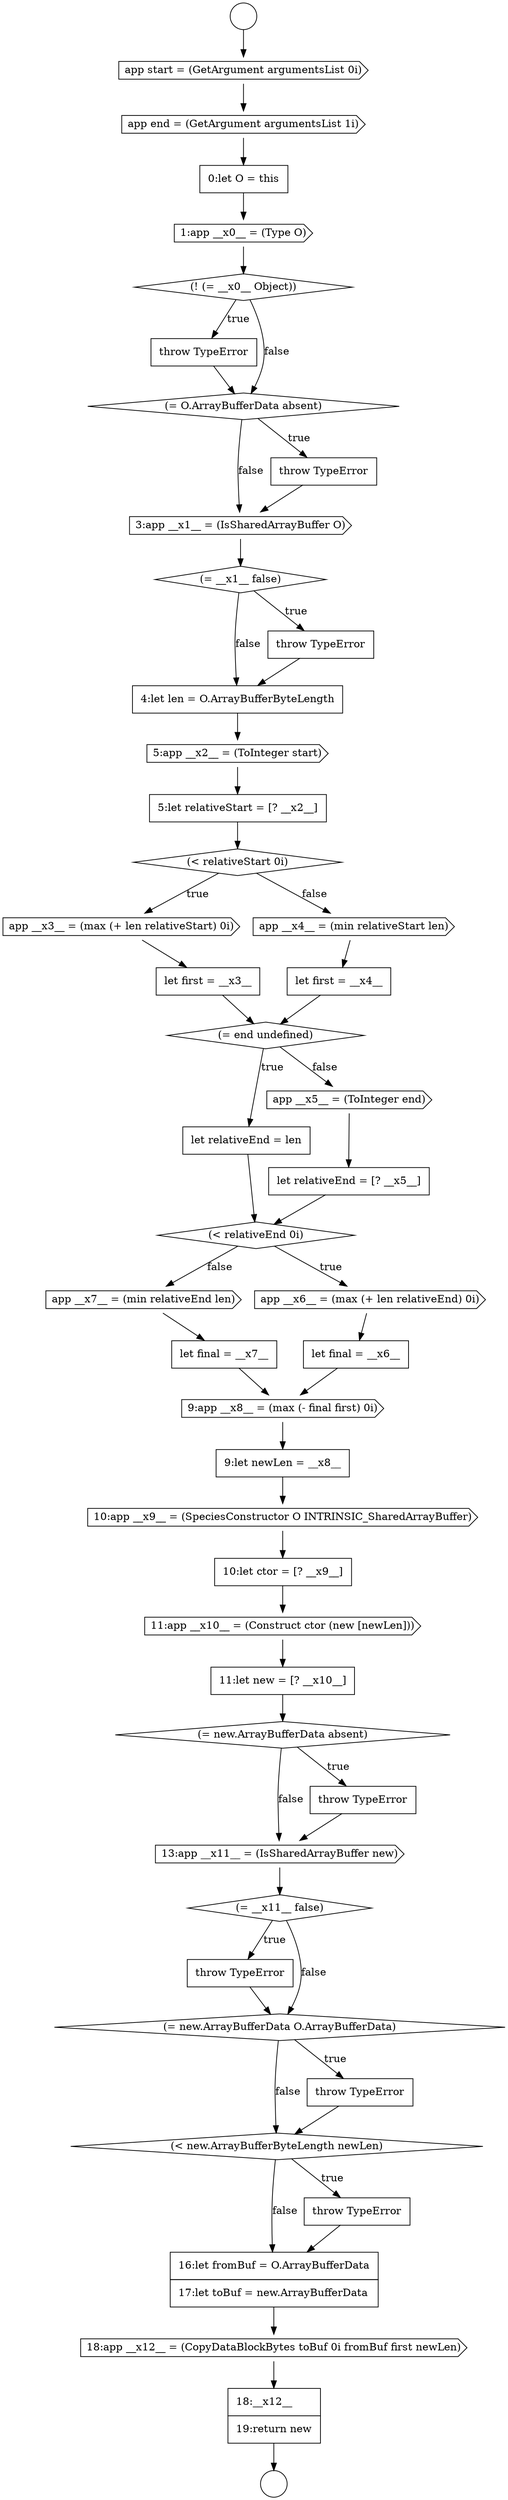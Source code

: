 digraph {
  node16353 [shape=none, margin=0, label=<<font color="black">
    <table border="0" cellborder="1" cellspacing="0" cellpadding="10">
      <tr><td align="left">let final = __x6__</td></tr>
    </table>
  </font>> color="black" fillcolor="white" style=filled]
  node16336 [shape=cds, label=<<font color="black">3:app __x1__ = (IsSharedArrayBuffer O)</font>> color="black" fillcolor="white" style=filled]
  node16351 [shape=diamond, label=<<font color="black">(&lt; relativeEnd 0i)</font>> color="black" fillcolor="white" style=filled]
  node16347 [shape=diamond, label=<<font color="black">(= end undefined)</font>> color="black" fillcolor="white" style=filled]
  node16344 [shape=none, margin=0, label=<<font color="black">
    <table border="0" cellborder="1" cellspacing="0" cellpadding="10">
      <tr><td align="left">let first = __x3__</td></tr>
    </table>
  </font>> color="black" fillcolor="white" style=filled]
  node16357 [shape=none, margin=0, label=<<font color="black">
    <table border="0" cellborder="1" cellspacing="0" cellpadding="10">
      <tr><td align="left">9:let newLen = __x8__</td></tr>
    </table>
  </font>> color="black" fillcolor="white" style=filled]
  node16339 [shape=none, margin=0, label=<<font color="black">
    <table border="0" cellborder="1" cellspacing="0" cellpadding="10">
      <tr><td align="left">4:let len = O.ArrayBufferByteLength</td></tr>
    </table>
  </font>> color="black" fillcolor="white" style=filled]
  node16365 [shape=diamond, label=<<font color="black">(= __x11__ false)</font>> color="black" fillcolor="white" style=filled]
  node16348 [shape=none, margin=0, label=<<font color="black">
    <table border="0" cellborder="1" cellspacing="0" cellpadding="10">
      <tr><td align="left">let relativeEnd = len</td></tr>
    </table>
  </font>> color="black" fillcolor="white" style=filled]
  node16361 [shape=none, margin=0, label=<<font color="black">
    <table border="0" cellborder="1" cellspacing="0" cellpadding="10">
      <tr><td align="left">11:let new = [? __x10__]</td></tr>
    </table>
  </font>> color="black" fillcolor="white" style=filled]
  node16343 [shape=cds, label=<<font color="black">app __x3__ = (max (+ len relativeStart) 0i)</font>> color="black" fillcolor="white" style=filled]
  node16349 [shape=cds, label=<<font color="black">app __x5__ = (ToInteger end)</font>> color="black" fillcolor="white" style=filled]
  node16355 [shape=none, margin=0, label=<<font color="black">
    <table border="0" cellborder="1" cellspacing="0" cellpadding="10">
      <tr><td align="left">let final = __x7__</td></tr>
    </table>
  </font>> color="black" fillcolor="white" style=filled]
  node16359 [shape=none, margin=0, label=<<font color="black">
    <table border="0" cellborder="1" cellspacing="0" cellpadding="10">
      <tr><td align="left">10:let ctor = [? __x9__]</td></tr>
    </table>
  </font>> color="black" fillcolor="white" style=filled]
  node16345 [shape=cds, label=<<font color="black">app __x4__ = (min relativeStart len)</font>> color="black" fillcolor="white" style=filled]
  node16337 [shape=diamond, label=<<font color="black">(= __x1__ false)</font>> color="black" fillcolor="white" style=filled]
  node16335 [shape=none, margin=0, label=<<font color="black">
    <table border="0" cellborder="1" cellspacing="0" cellpadding="10">
      <tr><td align="left">throw TypeError</td></tr>
    </table>
  </font>> color="black" fillcolor="white" style=filled]
  node16341 [shape=none, margin=0, label=<<font color="black">
    <table border="0" cellborder="1" cellspacing="0" cellpadding="10">
      <tr><td align="left">5:let relativeStart = [? __x2__]</td></tr>
    </table>
  </font>> color="black" fillcolor="white" style=filled]
  node16340 [shape=cds, label=<<font color="black">5:app __x2__ = (ToInteger start)</font>> color="black" fillcolor="white" style=filled]
  node16372 [shape=cds, label=<<font color="black">18:app __x12__ = (CopyDataBlockBytes toBuf 0i fromBuf first newLen)</font>> color="black" fillcolor="white" style=filled]
  node16332 [shape=diamond, label=<<font color="black">(! (= __x0__ Object))</font>> color="black" fillcolor="white" style=filled]
  node16364 [shape=cds, label=<<font color="black">13:app __x11__ = (IsSharedArrayBuffer new)</font>> color="black" fillcolor="white" style=filled]
  node16333 [shape=none, margin=0, label=<<font color="black">
    <table border="0" cellborder="1" cellspacing="0" cellpadding="10">
      <tr><td align="left">throw TypeError</td></tr>
    </table>
  </font>> color="black" fillcolor="white" style=filled]
  node16356 [shape=cds, label=<<font color="black">9:app __x8__ = (max (- final first) 0i)</font>> color="black" fillcolor="white" style=filled]
  node16371 [shape=none, margin=0, label=<<font color="black">
    <table border="0" cellborder="1" cellspacing="0" cellpadding="10">
      <tr><td align="left">16:let fromBuf = O.ArrayBufferData</td></tr>
      <tr><td align="left">17:let toBuf = new.ArrayBufferData</td></tr>
    </table>
  </font>> color="black" fillcolor="white" style=filled]
  node16360 [shape=cds, label=<<font color="black">11:app __x10__ = (Construct ctor (new [newLen]))</font>> color="black" fillcolor="white" style=filled]
  node16328 [shape=cds, label=<<font color="black">app start = (GetArgument argumentsList 0i)</font>> color="black" fillcolor="white" style=filled]
  node16329 [shape=cds, label=<<font color="black">app end = (GetArgument argumentsList 1i)</font>> color="black" fillcolor="white" style=filled]
  node16334 [shape=diamond, label=<<font color="black">(= O.ArrayBufferData absent)</font>> color="black" fillcolor="white" style=filled]
  node16370 [shape=none, margin=0, label=<<font color="black">
    <table border="0" cellborder="1" cellspacing="0" cellpadding="10">
      <tr><td align="left">throw TypeError</td></tr>
    </table>
  </font>> color="black" fillcolor="white" style=filled]
  node16338 [shape=none, margin=0, label=<<font color="black">
    <table border="0" cellborder="1" cellspacing="0" cellpadding="10">
      <tr><td align="left">throw TypeError</td></tr>
    </table>
  </font>> color="black" fillcolor="white" style=filled]
  node16366 [shape=none, margin=0, label=<<font color="black">
    <table border="0" cellborder="1" cellspacing="0" cellpadding="10">
      <tr><td align="left">throw TypeError</td></tr>
    </table>
  </font>> color="black" fillcolor="white" style=filled]
  node16342 [shape=diamond, label=<<font color="black">(&lt; relativeStart 0i)</font>> color="black" fillcolor="white" style=filled]
  node16362 [shape=diamond, label=<<font color="black">(= new.ArrayBufferData absent)</font>> color="black" fillcolor="white" style=filled]
  node16330 [shape=none, margin=0, label=<<font color="black">
    <table border="0" cellborder="1" cellspacing="0" cellpadding="10">
      <tr><td align="left">0:let O = this</td></tr>
    </table>
  </font>> color="black" fillcolor="white" style=filled]
  node16327 [shape=circle label=" " color="black" fillcolor="white" style=filled]
  node16354 [shape=cds, label=<<font color="black">app __x7__ = (min relativeEnd len)</font>> color="black" fillcolor="white" style=filled]
  node16367 [shape=diamond, label=<<font color="black">(= new.ArrayBufferData O.ArrayBufferData)</font>> color="black" fillcolor="white" style=filled]
  node16369 [shape=diamond, label=<<font color="black">(&lt; new.ArrayBufferByteLength newLen)</font>> color="black" fillcolor="white" style=filled]
  node16350 [shape=none, margin=0, label=<<font color="black">
    <table border="0" cellborder="1" cellspacing="0" cellpadding="10">
      <tr><td align="left">let relativeEnd = [? __x5__]</td></tr>
    </table>
  </font>> color="black" fillcolor="white" style=filled]
  node16352 [shape=cds, label=<<font color="black">app __x6__ = (max (+ len relativeEnd) 0i)</font>> color="black" fillcolor="white" style=filled]
  node16326 [shape=circle label=" " color="black" fillcolor="white" style=filled]
  node16331 [shape=cds, label=<<font color="black">1:app __x0__ = (Type O)</font>> color="black" fillcolor="white" style=filled]
  node16363 [shape=none, margin=0, label=<<font color="black">
    <table border="0" cellborder="1" cellspacing="0" cellpadding="10">
      <tr><td align="left">throw TypeError</td></tr>
    </table>
  </font>> color="black" fillcolor="white" style=filled]
  node16368 [shape=none, margin=0, label=<<font color="black">
    <table border="0" cellborder="1" cellspacing="0" cellpadding="10">
      <tr><td align="left">throw TypeError</td></tr>
    </table>
  </font>> color="black" fillcolor="white" style=filled]
  node16373 [shape=none, margin=0, label=<<font color="black">
    <table border="0" cellborder="1" cellspacing="0" cellpadding="10">
      <tr><td align="left">18:__x12__</td></tr>
      <tr><td align="left">19:return new</td></tr>
    </table>
  </font>> color="black" fillcolor="white" style=filled]
  node16346 [shape=none, margin=0, label=<<font color="black">
    <table border="0" cellborder="1" cellspacing="0" cellpadding="10">
      <tr><td align="left">let first = __x4__</td></tr>
    </table>
  </font>> color="black" fillcolor="white" style=filled]
  node16358 [shape=cds, label=<<font color="black">10:app __x9__ = (SpeciesConstructor O INTRINSIC_SharedArrayBuffer)</font>> color="black" fillcolor="white" style=filled]
  node16367 -> node16368 [label=<<font color="black">true</font>> color="black"]
  node16367 -> node16369 [label=<<font color="black">false</font>> color="black"]
  node16365 -> node16366 [label=<<font color="black">true</font>> color="black"]
  node16365 -> node16367 [label=<<font color="black">false</font>> color="black"]
  node16351 -> node16352 [label=<<font color="black">true</font>> color="black"]
  node16351 -> node16354 [label=<<font color="black">false</font>> color="black"]
  node16355 -> node16356 [ color="black"]
  node16356 -> node16357 [ color="black"]
  node16369 -> node16370 [label=<<font color="black">true</font>> color="black"]
  node16369 -> node16371 [label=<<font color="black">false</font>> color="black"]
  node16339 -> node16340 [ color="black"]
  node16326 -> node16328 [ color="black"]
  node16371 -> node16372 [ color="black"]
  node16346 -> node16347 [ color="black"]
  node16373 -> node16327 [ color="black"]
  node16368 -> node16369 [ color="black"]
  node16335 -> node16336 [ color="black"]
  node16341 -> node16342 [ color="black"]
  node16350 -> node16351 [ color="black"]
  node16360 -> node16361 [ color="black"]
  node16338 -> node16339 [ color="black"]
  node16328 -> node16329 [ color="black"]
  node16342 -> node16343 [label=<<font color="black">true</font>> color="black"]
  node16342 -> node16345 [label=<<font color="black">false</font>> color="black"]
  node16361 -> node16362 [ color="black"]
  node16347 -> node16348 [label=<<font color="black">true</font>> color="black"]
  node16347 -> node16349 [label=<<font color="black">false</font>> color="black"]
  node16343 -> node16344 [ color="black"]
  node16357 -> node16358 [ color="black"]
  node16366 -> node16367 [ color="black"]
  node16337 -> node16338 [label=<<font color="black">true</font>> color="black"]
  node16337 -> node16339 [label=<<font color="black">false</font>> color="black"]
  node16332 -> node16333 [label=<<font color="black">true</font>> color="black"]
  node16332 -> node16334 [label=<<font color="black">false</font>> color="black"]
  node16359 -> node16360 [ color="black"]
  node16354 -> node16355 [ color="black"]
  node16358 -> node16359 [ color="black"]
  node16364 -> node16365 [ color="black"]
  node16330 -> node16331 [ color="black"]
  node16345 -> node16346 [ color="black"]
  node16349 -> node16350 [ color="black"]
  node16336 -> node16337 [ color="black"]
  node16340 -> node16341 [ color="black"]
  node16370 -> node16371 [ color="black"]
  node16344 -> node16347 [ color="black"]
  node16333 -> node16334 [ color="black"]
  node16329 -> node16330 [ color="black"]
  node16348 -> node16351 [ color="black"]
  node16334 -> node16335 [label=<<font color="black">true</font>> color="black"]
  node16334 -> node16336 [label=<<font color="black">false</font>> color="black"]
  node16362 -> node16363 [label=<<font color="black">true</font>> color="black"]
  node16362 -> node16364 [label=<<font color="black">false</font>> color="black"]
  node16331 -> node16332 [ color="black"]
  node16372 -> node16373 [ color="black"]
  node16363 -> node16364 [ color="black"]
  node16353 -> node16356 [ color="black"]
  node16352 -> node16353 [ color="black"]
}
